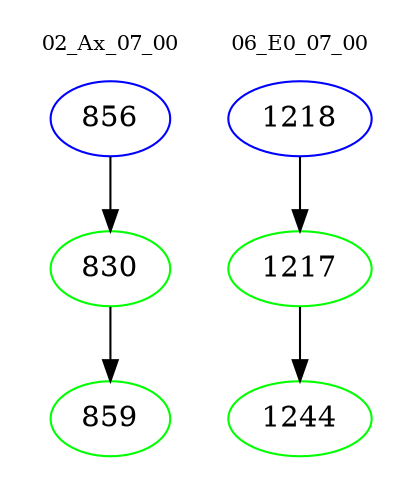 digraph{
subgraph cluster_0 {
color = white
label = "02_Ax_07_00";
fontsize=10;
T0_856 [label="856", color="blue"]
T0_856 -> T0_830 [color="black"]
T0_830 [label="830", color="green"]
T0_830 -> T0_859 [color="black"]
T0_859 [label="859", color="green"]
}
subgraph cluster_1 {
color = white
label = "06_E0_07_00";
fontsize=10;
T1_1218 [label="1218", color="blue"]
T1_1218 -> T1_1217 [color="black"]
T1_1217 [label="1217", color="green"]
T1_1217 -> T1_1244 [color="black"]
T1_1244 [label="1244", color="green"]
}
}
